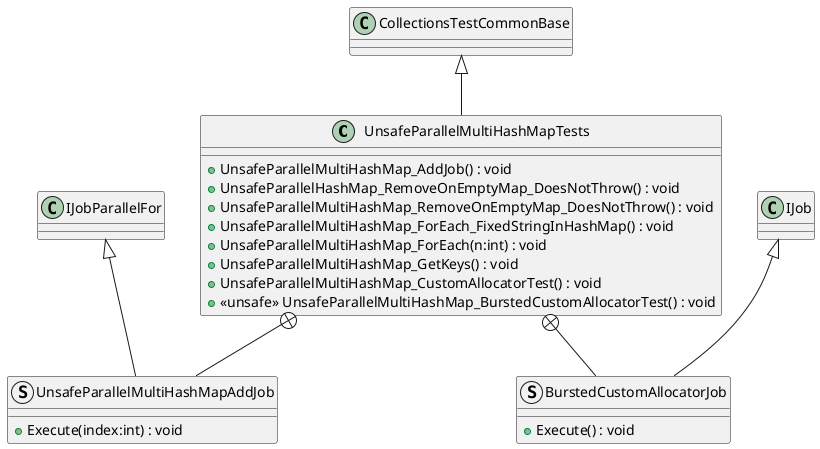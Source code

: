 @startuml
class UnsafeParallelMultiHashMapTests {
    + UnsafeParallelMultiHashMap_AddJob() : void
    + UnsafeParallelHashMap_RemoveOnEmptyMap_DoesNotThrow() : void
    + UnsafeParallelMultiHashMap_RemoveOnEmptyMap_DoesNotThrow() : void
    + UnsafeParallelMultiHashMap_ForEach_FixedStringInHashMap() : void
    + UnsafeParallelMultiHashMap_ForEach(n:int) : void
    + UnsafeParallelMultiHashMap_GetKeys() : void
    + UnsafeParallelMultiHashMap_CustomAllocatorTest() : void
    + <<unsafe>> UnsafeParallelMultiHashMap_BurstedCustomAllocatorTest() : void
}
struct UnsafeParallelMultiHashMapAddJob {
    + Execute(index:int) : void
}
struct BurstedCustomAllocatorJob {
    + Execute() : void
}
CollectionsTestCommonBase <|-- UnsafeParallelMultiHashMapTests
UnsafeParallelMultiHashMapTests +-- UnsafeParallelMultiHashMapAddJob
IJobParallelFor <|-- UnsafeParallelMultiHashMapAddJob
UnsafeParallelMultiHashMapTests +-- BurstedCustomAllocatorJob
IJob <|-- BurstedCustomAllocatorJob
@enduml
